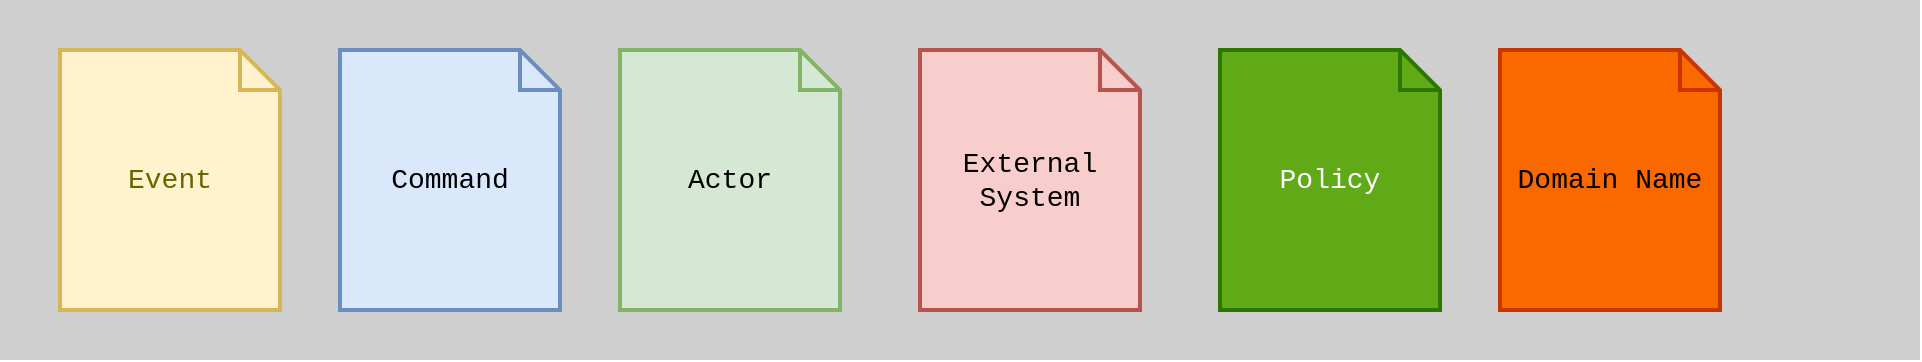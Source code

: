 <mxfile>
    <diagram id="e9sPraoP785-KqfSgHeZ" name="Legend">
        <mxGraphModel dx="3344" dy="2269" grid="1" gridSize="10" guides="1" tooltips="1" connect="1" arrows="1" fold="1" page="1" pageScale="1" pageWidth="850" pageHeight="1100" math="0" shadow="0">
            <root>
                <mxCell id="0"/>
                <mxCell id="1" parent="0"/>
                <mxCell id="uYLCobQwmRs5UvER6pXL-1" value="" style="rounded=0;whiteSpace=wrap;html=1;fontFamily=Courier New;fillColor=#CFCFCF;dashed=1;strokeColor=none;" parent="1" vertex="1">
                    <mxGeometry x="-590" y="-770" width="960" height="180" as="geometry"/>
                </mxCell>
                <mxCell id="uYLCobQwmRs5UvER6pXL-2" value="Event" style="shape=note;strokeWidth=2;fontSize=14;size=20;whiteSpace=wrap;html=1;fillColor=#fff2cc;strokeColor=#d6b656;fontColor=#666600;hachureGap=4;fontFamily=Courier New;rounded=1;" parent="1" vertex="1">
                    <mxGeometry x="-560" y="-745" width="110" height="130" as="geometry"/>
                </mxCell>
                <mxCell id="uYLCobQwmRs5UvER6pXL-3" value="Command" style="shape=note;strokeWidth=2;fontSize=14;size=20;whiteSpace=wrap;html=1;fillColor=#dae8fc;strokeColor=#6c8ebf;hachureGap=4;fontFamily=Courier New;rounded=1;" parent="1" vertex="1">
                    <mxGeometry x="-420" y="-745" width="110" height="130" as="geometry"/>
                </mxCell>
                <mxCell id="uYLCobQwmRs5UvER6pXL-4" value="Actor" style="shape=note;strokeWidth=2;fontSize=14;size=20;whiteSpace=wrap;html=1;fillColor=#d5e8d4;strokeColor=#82b366;hachureGap=4;fontFamily=Courier New;rounded=1;" parent="1" vertex="1">
                    <mxGeometry x="-280" y="-745" width="110" height="130" as="geometry"/>
                </mxCell>
                <mxCell id="uYLCobQwmRs5UvER6pXL-5" value="External System" style="shape=note;strokeWidth=2;fontSize=14;size=20;whiteSpace=wrap;html=1;fillColor=#f8cecc;strokeColor=#b85450;hachureGap=4;fontFamily=Courier New;rounded=1;" parent="1" vertex="1">
                    <mxGeometry x="-130" y="-745" width="110" height="130" as="geometry"/>
                </mxCell>
                <mxCell id="uYLCobQwmRs5UvER6pXL-6" value="Policy" style="shape=note;strokeWidth=2;fontSize=14;size=20;whiteSpace=wrap;html=1;fillColor=#60a917;strokeColor=#2D7600;hachureGap=4;fontFamily=Courier New;rounded=1;fontColor=#ffffff;" parent="1" vertex="1">
                    <mxGeometry x="20" y="-745" width="110" height="130" as="geometry"/>
                </mxCell>
                <mxCell id="uYLCobQwmRs5UvER6pXL-7" value="Domain Name" style="shape=note;strokeWidth=2;fontSize=14;size=20;whiteSpace=wrap;html=1;fillColor=#fa6800;strokeColor=#C73500;hachureGap=4;fontFamily=Courier New;rounded=1;fontColor=#000000;" parent="1" vertex="1">
                    <mxGeometry x="160" y="-745" width="110" height="130" as="geometry"/>
                </mxCell>
            </root>
        </mxGraphModel>
    </diagram>
    <diagram id="-jJN3a70kK5S6DEhcQGS" name="Domain Events and Commands">
        <mxGraphModel dx="4194" dy="2269" grid="1" gridSize="10" guides="1" tooltips="1" connect="1" arrows="1" fold="1" page="1" pageScale="1" pageWidth="850" pageHeight="1100" math="0" shadow="0">
            <root>
                <mxCell id="0"/>
                <mxCell id="1" parent="0"/>
                <mxCell id="8" value="Car parked" style="shape=note;strokeWidth=2;fontSize=14;size=20;whiteSpace=wrap;html=1;fillColor=#fff2cc;strokeColor=#d6b656;fontColor=#666600;hachureGap=4;fontFamily=Courier New;rounded=1;" parent="1" vertex="1">
                    <mxGeometry x="-870" y="-980" width="110" height="130" as="geometry"/>
                </mxCell>
                <mxCell id="9" value="Parking ticket returned" style="shape=note;strokeWidth=2;fontSize=14;size=20;whiteSpace=wrap;html=1;fillColor=#fff2cc;strokeColor=#d6b656;fontColor=#666600;hachureGap=4;fontFamily=Courier New;rounded=1;" parent="1" vertex="1">
                    <mxGeometry x="-470" y="-600" width="110" height="130" as="geometry"/>
                </mxCell>
                <mxCell id="10" value="Parking ticket given" style="shape=note;strokeWidth=2;fontSize=14;size=20;whiteSpace=wrap;html=1;fillColor=#fff2cc;strokeColor=#d6b656;fontColor=#666600;hachureGap=4;fontFamily=Courier New;rounded=1;" parent="1" vertex="1">
                    <mxGeometry x="-280" y="-590" width="110" height="130" as="geometry"/>
                </mxCell>
                <mxCell id="11" value="Car fetched" style="shape=note;strokeWidth=2;fontSize=14;size=20;whiteSpace=wrap;html=1;fillColor=#fff2cc;strokeColor=#d6b656;fontColor=#666600;hachureGap=4;fontFamily=Courier New;rounded=1;" parent="1" vertex="1">
                    <mxGeometry x="120" y="-260" width="110" height="130" as="geometry"/>
                </mxCell>
                <mxCell id="12" value="Park car" style="shape=note;strokeWidth=2;fontSize=14;size=20;whiteSpace=wrap;html=1;fillColor=#dae8fc;strokeColor=#6c8ebf;hachureGap=4;fontFamily=Courier New;rounded=1;" parent="1" vertex="1">
                    <mxGeometry x="-910" y="-870" width="110" height="130" as="geometry"/>
                </mxCell>
                <mxCell id="13" value="Parking boy" style="shape=note;strokeWidth=2;fontSize=14;size=20;whiteSpace=wrap;html=1;fillColor=#d5e8d4;strokeColor=#82b366;hachureGap=4;fontFamily=Courier New;rounded=1;" parent="1" vertex="1">
                    <mxGeometry x="-980" y="-780" width="110" height="130" as="geometry"/>
                </mxCell>
                <mxCell id="14" value="Return parking ticket" style="shape=note;strokeWidth=2;fontSize=14;size=20;whiteSpace=wrap;html=1;fillColor=#dae8fc;strokeColor=#6c8ebf;hachureGap=4;fontFamily=Courier New;rounded=1;" parent="1" vertex="1">
                    <mxGeometry x="-490" y="-480" width="110" height="130" as="geometry"/>
                </mxCell>
                <mxCell id="16" value="Give parking ticket" style="shape=note;strokeWidth=2;fontSize=14;size=20;whiteSpace=wrap;html=1;fillColor=#dae8fc;strokeColor=#6c8ebf;hachureGap=4;fontFamily=Courier New;rounded=1;" parent="1" vertex="1">
                    <mxGeometry x="-310" y="-480" width="110" height="130" as="geometry"/>
                </mxCell>
                <mxCell id="17" value="Customer" style="shape=note;strokeWidth=2;fontSize=14;size=20;whiteSpace=wrap;html=1;fillColor=#d5e8d4;strokeColor=#82b366;hachureGap=4;fontFamily=Courier New;rounded=1;" parent="1" vertex="1">
                    <mxGeometry x="-340" y="-370" width="110" height="130" as="geometry"/>
                </mxCell>
                <mxCell id="18" value="Fetch car" style="shape=note;strokeWidth=2;fontSize=14;size=20;whiteSpace=wrap;html=1;fillColor=#dae8fc;strokeColor=#6c8ebf;hachureGap=4;fontFamily=Courier New;rounded=1;" parent="1" vertex="1">
                    <mxGeometry x="70" y="-150" width="110" height="130" as="geometry"/>
                </mxCell>
                <mxCell id="19" value="Parking boy" style="shape=note;strokeWidth=2;fontSize=14;size=20;whiteSpace=wrap;html=1;fillColor=#d5e8d4;strokeColor=#82b366;hachureGap=4;fontFamily=Courier New;rounded=1;" parent="1" vertex="1">
                    <mxGeometry x="20" y="-40" width="110" height="130" as="geometry"/>
                </mxCell>
                <mxCell id="23" value="" style="endArrow=classic;html=1;fontFamily=Courier New;entryX=0;entryY=0.5;entryDx=0;entryDy=0;entryPerimeter=0;exitX=0;exitY=0;exitDx=110;exitDy=75;exitPerimeter=0;dashed=1;curved=1;" parent="1" source="8" target="JFETgiaBHRB2cvtjjYxP-38" edge="1">
                    <mxGeometry width="50" height="50" relative="1" as="geometry">
                        <mxPoint x="-620" y="-520" as="sourcePoint"/>
                        <mxPoint x="-570" y="-570" as="targetPoint"/>
                        <Array as="points">
                            <mxPoint x="-720" y="-900"/>
                        </Array>
                    </mxGeometry>
                </mxCell>
                <mxCell id="24" value="" style="endArrow=classic;html=1;fontFamily=Courier New;entryX=0;entryY=0.5;entryDx=0;entryDy=0;entryPerimeter=0;exitX=0;exitY=0;exitDx=110;exitDy=75;exitPerimeter=0;dashed=1;curved=1;" parent="1" source="9" target="10" edge="1">
                    <mxGeometry width="50" height="50" relative="1" as="geometry">
                        <mxPoint x="-610" y="-515" as="sourcePoint"/>
                        <mxPoint x="-460" y="-525" as="targetPoint"/>
                    </mxGeometry>
                </mxCell>
                <mxCell id="27" value="If the customer gives a ticket that has already been used" style="shape=note;strokeWidth=2;fontSize=14;size=20;whiteSpace=wrap;html=1;fillColor=#60a917;strokeColor=#2D7600;hachureGap=4;fontFamily=Courier New;rounded=1;fontColor=#ffffff;" parent="1" vertex="1">
                    <mxGeometry x="60" y="-770" width="110" height="130" as="geometry"/>
                </mxCell>
                <mxCell id="29" value="" style="endArrow=classic;html=1;fontFamily=Courier New;entryX=0;entryY=0.5;entryDx=0;entryDy=0;entryPerimeter=0;exitX=0;exitY=0;exitDx=110;exitDy=75;exitPerimeter=0;dashed=1;curved=1;startArrow=none;" parent="1" source="10" target="27" edge="1">
                    <mxGeometry width="50" height="50" relative="1" as="geometry">
                        <mxPoint x="150" y="-495" as="sourcePoint"/>
                        <mxPoint x="230" y="-505" as="targetPoint"/>
                    </mxGeometry>
                </mxCell>
                <mxCell id="30" value="If the customer gives a wrong ticket (the parking boy does not provide the ticket) or does not give a ticket." style="shape=note;strokeWidth=2;fontSize=14;size=20;whiteSpace=wrap;html=1;fillColor=#60a917;strokeColor=#2D7600;hachureGap=4;fontFamily=Courier New;rounded=1;fontColor=#ffffff;" parent="1" vertex="1">
                    <mxGeometry x="60" y="-600" width="120" height="240" as="geometry"/>
                </mxCell>
                <mxCell id="31" value="" style="endArrow=classic;html=1;fontFamily=Courier New;entryX=0;entryY=0.5;entryDx=0;entryDy=0;entryPerimeter=0;exitX=0;exitY=0;exitDx=110;exitDy=75;exitPerimeter=0;dashed=1;curved=1;startArrow=none;" parent="1" source="10" target="30" edge="1">
                    <mxGeometry width="50" height="50" relative="1" as="geometry">
                        <mxPoint x="-70" y="-505" as="sourcePoint"/>
                        <mxPoint x="30" y="-505" as="targetPoint"/>
                    </mxGeometry>
                </mxCell>
                <mxCell id="32" value="If there is available position in the parking lot" style="shape=note;strokeWidth=2;fontSize=14;size=20;whiteSpace=wrap;html=1;fillColor=#60a917;strokeColor=#2D7600;hachureGap=4;fontFamily=Courier New;rounded=1;fontColor=#ffffff;" parent="1" vertex="1">
                    <mxGeometry x="-1110" y="-990" width="120" height="140" as="geometry"/>
                </mxCell>
                <mxCell id="33" value="" style="endArrow=classic;html=1;fontFamily=Courier New;entryX=0;entryY=0.5;entryDx=0;entryDy=0;entryPerimeter=0;dashed=1;curved=1;" parent="1" source="32" target="8" edge="1">
                    <mxGeometry width="50" height="50" relative="1" as="geometry">
                        <mxPoint x="-750" y="-895" as="sourcePoint"/>
                        <mxPoint x="-600" y="-895" as="targetPoint"/>
                    </mxGeometry>
                </mxCell>
                <mxCell id="36" value="If the customer gives the correspond ticket" style="shape=note;strokeWidth=2;fontSize=14;size=20;whiteSpace=wrap;html=1;fillColor=#d5e8d4;strokeColor=#82b366;hachureGap=4;fontFamily=Courier New;rounded=1;" parent="1" vertex="1">
                    <mxGeometry x="-110" y="-390" width="120" height="240" as="geometry"/>
                </mxCell>
                <mxCell id="37" value="" style="endArrow=classic;html=1;fontFamily=Courier New;entryX=0;entryY=0;entryDx=50;entryDy=0;entryPerimeter=0;exitX=0;exitY=0;exitDx=110;exitDy=75;exitPerimeter=0;dashed=1;curved=1;startArrow=none;" parent="1" source="10" target="36" edge="1">
                    <mxGeometry width="50" height="50" relative="1" as="geometry">
                        <mxPoint x="-160" y="-505" as="sourcePoint"/>
                        <mxPoint x="70" y="-470" as="targetPoint"/>
                    </mxGeometry>
                </mxCell>
                <mxCell id="38" value="" style="endArrow=classic;html=1;fontFamily=Courier New;entryX=0;entryY=0.5;entryDx=0;entryDy=0;entryPerimeter=0;exitX=0;exitY=0;exitDx=120;exitDy=130;exitPerimeter=0;dashed=1;curved=1;startArrow=none;" parent="1" source="36" target="11" edge="1">
                    <mxGeometry width="50" height="50" relative="1" as="geometry">
                        <mxPoint x="-160" y="-505" as="sourcePoint"/>
                        <mxPoint x="-50" y="-380" as="targetPoint"/>
                    </mxGeometry>
                </mxCell>
                <mxCell id="2OCkTKxjlTCHyz718JE4-43" value="&lt;b&gt;Q: How do you determine what classes there are?&lt;/b&gt;&lt;br&gt;A:&amp;nbsp;取决于有哪些领域名词&lt;br&gt;&lt;br&gt;&lt;br&gt;&lt;b&gt;Q: How do I determine which class each command belongs to?&lt;/b&gt;&lt;br&gt;A: 在 DDD 工作坊中，我们教授如何划分边界上下文，但在这个题目中我们要考虑更细节的问题，即一旦确定了类，就要考虑 Actor 作为Command的触发器（调用者），那么Command可以是Actor的成员方法也可以是其他类的方法，这取决于实际业务， 例如：如果停车场的停车男孩之一不存在，顾客是否可以仍然将车取出，或者取车的停车男孩和停车男孩必须是同一个人，显然，多个停车男孩可以持有同一个停车场并且一个可以负责停车，另外一个负责取车，那么停车取车的逻辑即内部各种校验就应该属于停车场的能力而非停车男孩。&lt;br&gt;UML：依赖、泛化、实现、关联、聚合、组合" style="strokeWidth=1;shadow=0;dashed=0;align=left;html=1;shape=mxgraph.mockup.text.stickyNote2;fontColor=#666666;mainText=;fontSize=17;whiteSpace=wrap;fillColor=#ffffcc;strokeColor=#F62E00;verticalAlign=top;spacing=70;" parent="1" vertex="1">
                    <mxGeometry x="-1690" y="-760" width="480" height="610" as="geometry"/>
                </mxCell>
                <mxCell id="JFETgiaBHRB2cvtjjYxP-38" value="Ticket issued" style="shape=note;strokeWidth=2;fontSize=14;size=20;whiteSpace=wrap;html=1;fillColor=#fff2cc;strokeColor=#d6b656;fontColor=#666600;hachureGap=4;fontFamily=Courier New;rounded=1;" parent="1" vertex="1">
                    <mxGeometry x="-500" y="-950" width="110" height="130" as="geometry"/>
                </mxCell>
                <mxCell id="JFETgiaBHRB2cvtjjYxP-39" value="Issue Ticket" style="shape=note;strokeWidth=2;fontSize=14;size=20;whiteSpace=wrap;html=1;fillColor=#dae8fc;strokeColor=#6c8ebf;hachureGap=4;fontFamily=Courier New;rounded=1;" parent="1" vertex="1">
                    <mxGeometry x="-570" y="-880" width="110" height="130" as="geometry"/>
                </mxCell>
                <mxCell id="JFETgiaBHRB2cvtjjYxP-40" value="Parking boy" style="shape=note;strokeWidth=2;fontSize=14;size=20;whiteSpace=wrap;html=1;fillColor=#d5e8d4;strokeColor=#82b366;hachureGap=4;fontFamily=Courier New;rounded=1;" parent="1" vertex="1">
                    <mxGeometry x="-600" y="-800" width="110" height="130" as="geometry"/>
                </mxCell>
                <mxCell id="JFETgiaBHRB2cvtjjYxP-42" value="" style="endArrow=classic;html=1;fontFamily=Courier New;entryX=0.5;entryY=0;entryDx=0;entryDy=0;entryPerimeter=0;exitX=0;exitY=0;exitDx=110;exitDy=75;exitPerimeter=0;dashed=1;curved=1;startArrow=none;" parent="1" source="JFETgiaBHRB2cvtjjYxP-38" target="9" edge="1">
                    <mxGeometry width="50" height="50" relative="1" as="geometry">
                        <mxPoint x="-160" y="-505" as="sourcePoint"/>
                        <mxPoint x="70" y="-695" as="targetPoint"/>
                        <Array as="points">
                            <mxPoint x="-160" y="-750"/>
                        </Array>
                    </mxGeometry>
                </mxCell>
            </root>
        </mxGraphModel>
    </diagram>
    <diagram id="YdW90meSYkwEAwjve5Y_" name="Doman Name">
        <mxGraphModel grid="1" page="1" gridSize="10" guides="1" tooltips="1" connect="1" arrows="1" fold="1" pageScale="1" pageWidth="850" pageHeight="1100" math="0" shadow="0">
            <root>
                <mxCell id="0"/>
                <mxCell id="1" parent="0"/>
                <mxCell id="BHLTMDswJKH9SOIM-LA3-1" value="Park car" style="shape=note;strokeWidth=2;fontSize=14;size=20;whiteSpace=wrap;html=1;fillColor=#dae8fc;strokeColor=#6c8ebf;hachureGap=4;fontFamily=Courier New;rounded=1;" parent="1" vertex="1">
                    <mxGeometry x="-630" y="-480" width="110" height="130" as="geometry"/>
                </mxCell>
                <mxCell id="BHLTMDswJKH9SOIM-LA3-2" value="Return parking ticket" style="shape=note;strokeWidth=2;fontSize=14;size=20;whiteSpace=wrap;html=1;fillColor=#dae8fc;strokeColor=#6c8ebf;hachureGap=4;fontFamily=Courier New;rounded=1;" parent="1" vertex="1">
                    <mxGeometry x="-430" y="-480" width="110" height="130" as="geometry"/>
                </mxCell>
                <mxCell id="BHLTMDswJKH9SOIM-LA3-3" value="Give parking ticket" style="shape=note;strokeWidth=2;fontSize=14;size=20;whiteSpace=wrap;html=1;fillColor=#dae8fc;strokeColor=#6c8ebf;hachureGap=4;fontFamily=Courier New;rounded=1;" parent="1" vertex="1">
                    <mxGeometry x="-240" y="-480" width="110" height="130" as="geometry"/>
                </mxCell>
                <mxCell id="BHLTMDswJKH9SOIM-LA3-4" value="Fetch car" style="shape=note;strokeWidth=2;fontSize=14;size=20;whiteSpace=wrap;html=1;fillColor=#dae8fc;strokeColor=#6c8ebf;hachureGap=4;fontFamily=Courier New;rounded=1;" parent="1" vertex="1">
                    <mxGeometry x="-40" y="-480" width="110" height="130" as="geometry"/>
                </mxCell>
                <mxCell id="qlc_KnHkusoNGH68g68K-1" value="Car parked" style="shape=note;strokeWidth=2;fontSize=14;size=20;whiteSpace=wrap;html=1;fillColor=#fff2cc;strokeColor=#d6b656;fontColor=#666600;hachureGap=4;fontFamily=Courier New;rounded=1;" parent="1" vertex="1">
                    <mxGeometry x="-630" y="-190" width="110" height="130" as="geometry"/>
                </mxCell>
                <mxCell id="qlc_KnHkusoNGH68g68K-2" value="Parking ticket returned" style="shape=note;strokeWidth=2;fontSize=14;size=20;whiteSpace=wrap;html=1;fillColor=#fff2cc;strokeColor=#d6b656;fontColor=#666600;hachureGap=4;fontFamily=Courier New;rounded=1;" parent="1" vertex="1">
                    <mxGeometry x="-420" y="-190" width="110" height="130" as="geometry"/>
                </mxCell>
                <mxCell id="qlc_KnHkusoNGH68g68K-3" value="Parking ticket given" style="shape=note;strokeWidth=2;fontSize=14;size=20;whiteSpace=wrap;html=1;fillColor=#fff2cc;strokeColor=#d6b656;fontColor=#666600;hachureGap=4;fontFamily=Courier New;rounded=1;" parent="1" vertex="1">
                    <mxGeometry x="-230" y="-180" width="110" height="130" as="geometry"/>
                </mxCell>
                <mxCell id="qlc_KnHkusoNGH68g68K-4" value="Car fetched" style="shape=note;strokeWidth=2;fontSize=14;size=20;whiteSpace=wrap;html=1;fillColor=#fff2cc;strokeColor=#d6b656;fontColor=#666600;hachureGap=4;fontFamily=Courier New;rounded=1;" parent="1" vertex="1">
                    <mxGeometry x="-20" y="-180" width="110" height="130" as="geometry"/>
                </mxCell>
                <mxCell id="-GCRtomLH-jaNe1DjDir-1" value="Parking Lot" style="shape=note;strokeWidth=2;fontSize=14;size=20;whiteSpace=wrap;html=1;fillColor=#fa6800;strokeColor=#C73500;hachureGap=4;fontFamily=Courier New;rounded=1;fontColor=#000000;" parent="1" vertex="1">
                    <mxGeometry x="-630" y="-340" width="110" height="130" as="geometry"/>
                </mxCell>
                <mxCell id="-GCRtomLH-jaNe1DjDir-2" value="Car" style="shape=note;strokeWidth=2;fontSize=14;size=20;whiteSpace=wrap;html=1;fillColor=#fa6800;strokeColor=#C73500;hachureGap=4;fontFamily=Courier New;rounded=1;fontColor=#000000;" parent="1" vertex="1">
                    <mxGeometry x="-750" y="-340" width="110" height="130" as="geometry"/>
                </mxCell>
                <mxCell id="VPDNdvxO78yCUIWZl4SL-1" value="Parking boy" style="shape=note;strokeWidth=2;fontSize=14;size=20;whiteSpace=wrap;html=1;fillColor=#fa6800;strokeColor=#C73500;hachureGap=4;fontFamily=Courier New;rounded=1;fontColor=#000000;" parent="1" vertex="1">
                    <mxGeometry x="-490" y="-340" width="110" height="130" as="geometry"/>
                </mxCell>
                <mxCell id="VPDNdvxO78yCUIWZl4SL-2" value="Parking Ticket" style="shape=note;strokeWidth=2;fontSize=14;size=20;whiteSpace=wrap;html=1;fillColor=#fa6800;strokeColor=#C73500;hachureGap=4;fontFamily=Courier New;rounded=1;fontColor=#000000;" parent="1" vertex="1">
                    <mxGeometry x="-370" y="-340" width="110" height="130" as="geometry"/>
                </mxCell>
                <mxCell id="jDYNtIU8RHbTTyb78n5P-1" value="&lt;b&gt;Q:&amp;nbsp;How to confirm the hierarchical relationship between domain names?&lt;/b&gt;&lt;br&gt;A: 就生命周期而言，例如，如果停车场不存在，那么还有停车男孩吗？可以有，二者的生命周期并无关联。" style="strokeWidth=1;shadow=0;dashed=0;align=left;html=1;shape=mxgraph.mockup.text.stickyNote2;fontColor=#666666;mainText=;fontSize=17;whiteSpace=wrap;fillColor=#ffffcc;strokeColor=#F62E00;verticalAlign=top;spacing=70;" parent="1" vertex="1">
                    <mxGeometry x="-1490" y="-590" width="480" height="470" as="geometry"/>
                </mxCell>
            </root>
        </mxGraphModel>
    </diagram>
</mxfile>
